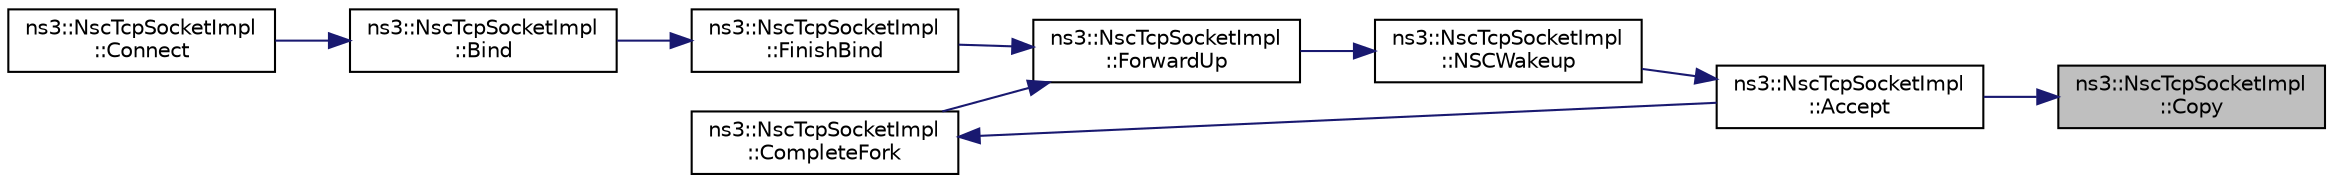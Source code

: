 digraph "ns3::NscTcpSocketImpl::Copy"
{
 // LATEX_PDF_SIZE
  edge [fontname="Helvetica",fontsize="10",labelfontname="Helvetica",labelfontsize="10"];
  node [fontname="Helvetica",fontsize="10",shape=record];
  rankdir="RL";
  Node1 [label="ns3::NscTcpSocketImpl\l::Copy",height=0.2,width=0.4,color="black", fillcolor="grey75", style="filled", fontcolor="black",tooltip="Copy self."];
  Node1 -> Node2 [dir="back",color="midnightblue",fontsize="10",style="solid",fontname="Helvetica"];
  Node2 [label="ns3::NscTcpSocketImpl\l::Accept",height=0.2,width=0.4,color="black", fillcolor="white", style="filled",URL="$classns3_1_1_nsc_tcp_socket_impl.html#a95aacc7321726467d1b0daaf6bbdd986",tooltip="Accept an incoming connection."];
  Node2 -> Node3 [dir="back",color="midnightblue",fontsize="10",style="solid",fontname="Helvetica"];
  Node3 [label="ns3::NscTcpSocketImpl\l::NSCWakeup",height=0.2,width=0.4,color="black", fillcolor="white", style="filled",URL="$classns3_1_1_nsc_tcp_socket_impl.html#aa5ec88a8104a8bae88dcb38cf32d5979",tooltip="Called by NscTcpSocketImpl::ForwardUp()"];
  Node3 -> Node4 [dir="back",color="midnightblue",fontsize="10",style="solid",fontname="Helvetica"];
  Node4 [label="ns3::NscTcpSocketImpl\l::ForwardUp",height=0.2,width=0.4,color="black", fillcolor="white", style="filled",URL="$classns3_1_1_nsc_tcp_socket_impl.html#a39838d4cdb10b8ff73d7afdbcdc96b8b",tooltip="Called by the L3 protocol when it received a packet to pass on to TCP."];
  Node4 -> Node5 [dir="back",color="midnightblue",fontsize="10",style="solid",fontname="Helvetica"];
  Node5 [label="ns3::NscTcpSocketImpl\l::CompleteFork",height=0.2,width=0.4,color="black", fillcolor="white", style="filled",URL="$classns3_1_1_nsc_tcp_socket_impl.html#a97c12e4b7625d21acce2bee3abfd87c4",tooltip="Complete the Fork operations (after a connection has been accepted)"];
  Node5 -> Node2 [dir="back",color="midnightblue",fontsize="10",style="solid",fontname="Helvetica"];
  Node4 -> Node6 [dir="back",color="midnightblue",fontsize="10",style="solid",fontname="Helvetica"];
  Node6 [label="ns3::NscTcpSocketImpl\l::FinishBind",height=0.2,width=0.4,color="black", fillcolor="white", style="filled",URL="$classns3_1_1_nsc_tcp_socket_impl.html#af1e9f25dc27096602fff1b0f6924d9f7",tooltip="Finish the binding process."];
  Node6 -> Node7 [dir="back",color="midnightblue",fontsize="10",style="solid",fontname="Helvetica"];
  Node7 [label="ns3::NscTcpSocketImpl\l::Bind",height=0.2,width=0.4,color="black", fillcolor="white", style="filled",URL="$classns3_1_1_nsc_tcp_socket_impl.html#add7339ac92d543a676f9b718bbc80c37",tooltip="Allocate a local IPv4 endpoint for this socket."];
  Node7 -> Node8 [dir="back",color="midnightblue",fontsize="10",style="solid",fontname="Helvetica"];
  Node8 [label="ns3::NscTcpSocketImpl\l::Connect",height=0.2,width=0.4,color="black", fillcolor="white", style="filled",URL="$classns3_1_1_nsc_tcp_socket_impl.html#a10d599daaff9c3b7a1e93716e850ed97",tooltip="Initiate a connection to a remote host."];
}
